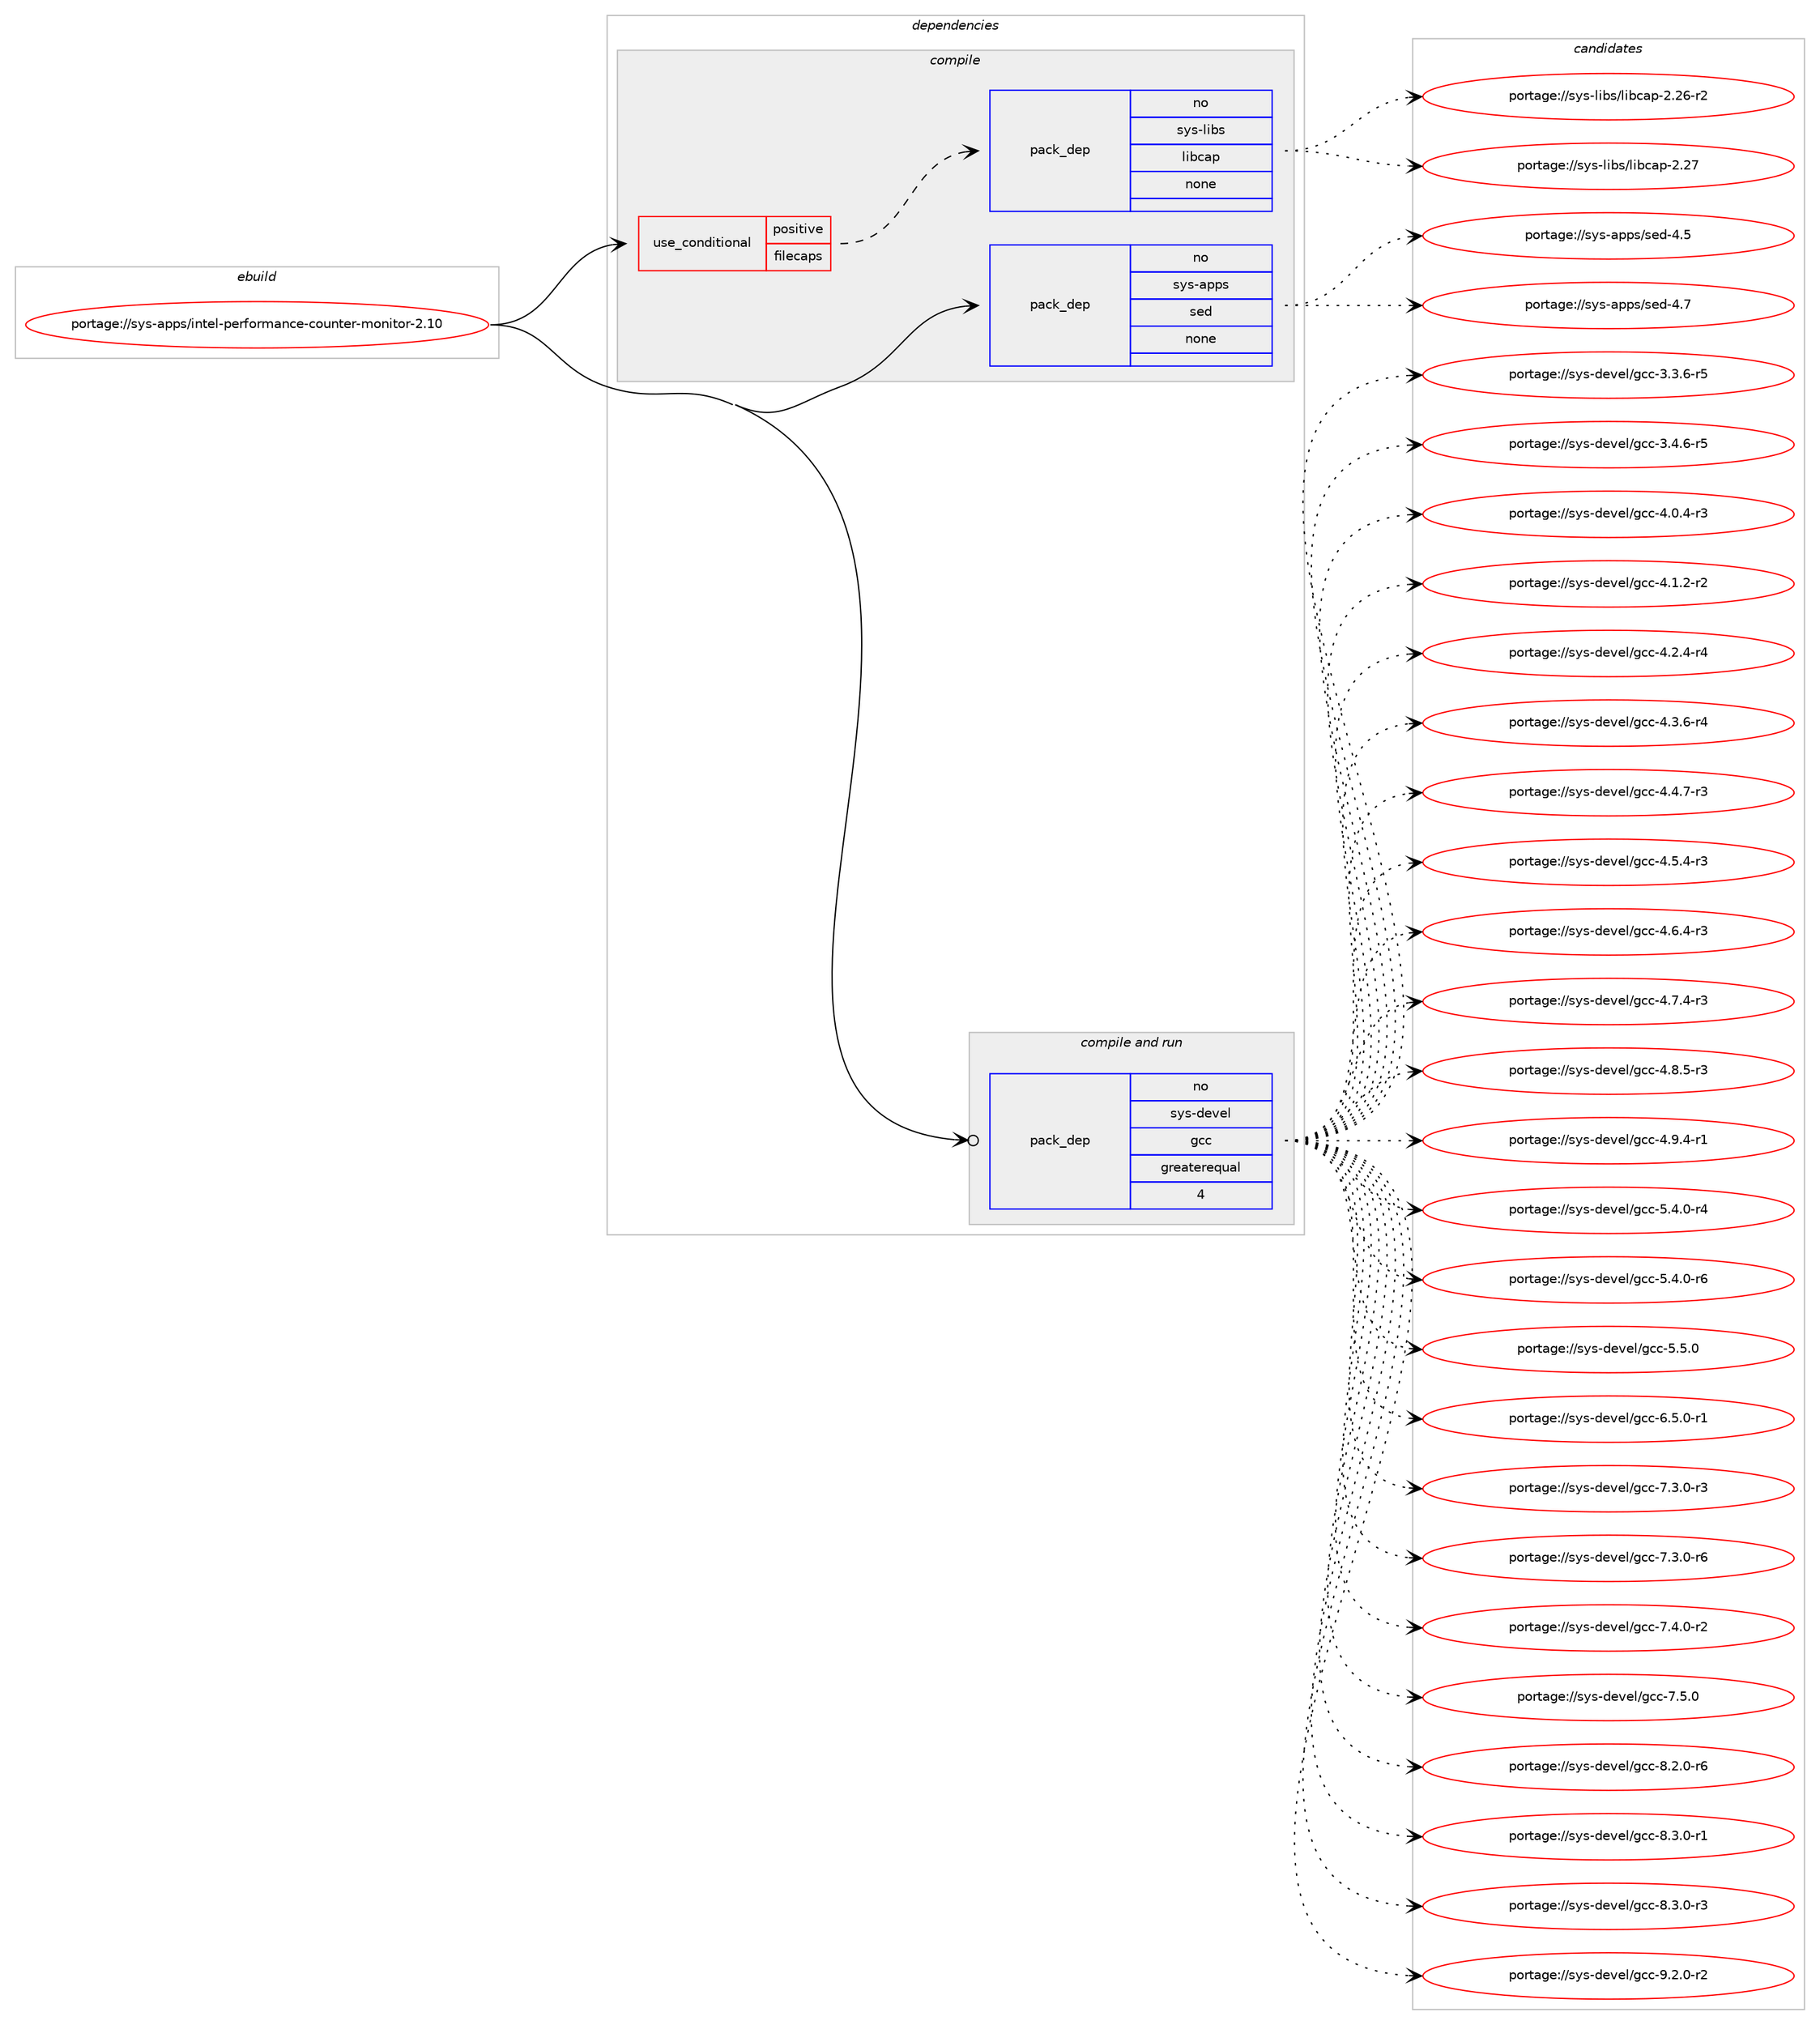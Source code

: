 digraph prolog {

# *************
# Graph options
# *************

newrank=true;
concentrate=true;
compound=true;
graph [rankdir=LR,fontname=Helvetica,fontsize=10,ranksep=1.5];#, ranksep=2.5, nodesep=0.2];
edge  [arrowhead=vee];
node  [fontname=Helvetica,fontsize=10];

# **********
# The ebuild
# **********

subgraph cluster_leftcol {
color=gray;
rank=same;
label=<<i>ebuild</i>>;
id [label="portage://sys-apps/intel-performance-counter-monitor-2.10", color=red, width=4, href="../sys-apps/intel-performance-counter-monitor-2.10.svg"];
}

# ****************
# The dependencies
# ****************

subgraph cluster_midcol {
color=gray;
label=<<i>dependencies</i>>;
subgraph cluster_compile {
fillcolor="#eeeeee";
style=filled;
label=<<i>compile</i>>;
subgraph cond99334 {
dependency408597 [label=<<TABLE BORDER="0" CELLBORDER="1" CELLSPACING="0" CELLPADDING="4"><TR><TD ROWSPAN="3" CELLPADDING="10">use_conditional</TD></TR><TR><TD>positive</TD></TR><TR><TD>filecaps</TD></TR></TABLE>>, shape=none, color=red];
subgraph pack302434 {
dependency408598 [label=<<TABLE BORDER="0" CELLBORDER="1" CELLSPACING="0" CELLPADDING="4" WIDTH="220"><TR><TD ROWSPAN="6" CELLPADDING="30">pack_dep</TD></TR><TR><TD WIDTH="110">no</TD></TR><TR><TD>sys-libs</TD></TR><TR><TD>libcap</TD></TR><TR><TD>none</TD></TR><TR><TD></TD></TR></TABLE>>, shape=none, color=blue];
}
dependency408597:e -> dependency408598:w [weight=20,style="dashed",arrowhead="vee"];
}
id:e -> dependency408597:w [weight=20,style="solid",arrowhead="vee"];
subgraph pack302435 {
dependency408599 [label=<<TABLE BORDER="0" CELLBORDER="1" CELLSPACING="0" CELLPADDING="4" WIDTH="220"><TR><TD ROWSPAN="6" CELLPADDING="30">pack_dep</TD></TR><TR><TD WIDTH="110">no</TD></TR><TR><TD>sys-apps</TD></TR><TR><TD>sed</TD></TR><TR><TD>none</TD></TR><TR><TD></TD></TR></TABLE>>, shape=none, color=blue];
}
id:e -> dependency408599:w [weight=20,style="solid",arrowhead="vee"];
}
subgraph cluster_compileandrun {
fillcolor="#eeeeee";
style=filled;
label=<<i>compile and run</i>>;
subgraph pack302436 {
dependency408600 [label=<<TABLE BORDER="0" CELLBORDER="1" CELLSPACING="0" CELLPADDING="4" WIDTH="220"><TR><TD ROWSPAN="6" CELLPADDING="30">pack_dep</TD></TR><TR><TD WIDTH="110">no</TD></TR><TR><TD>sys-devel</TD></TR><TR><TD>gcc</TD></TR><TR><TD>greaterequal</TD></TR><TR><TD>4</TD></TR></TABLE>>, shape=none, color=blue];
}
id:e -> dependency408600:w [weight=20,style="solid",arrowhead="odotvee"];
}
subgraph cluster_run {
fillcolor="#eeeeee";
style=filled;
label=<<i>run</i>>;
}
}

# **************
# The candidates
# **************

subgraph cluster_choices {
rank=same;
color=gray;
label=<<i>candidates</i>>;

subgraph choice302434 {
color=black;
nodesep=1;
choiceportage11512111545108105981154710810598999711245504650544511450 [label="portage://sys-libs/libcap-2.26-r2", color=red, width=4,href="../sys-libs/libcap-2.26-r2.svg"];
choiceportage1151211154510810598115471081059899971124550465055 [label="portage://sys-libs/libcap-2.27", color=red, width=4,href="../sys-libs/libcap-2.27.svg"];
dependency408598:e -> choiceportage11512111545108105981154710810598999711245504650544511450:w [style=dotted,weight="100"];
dependency408598:e -> choiceportage1151211154510810598115471081059899971124550465055:w [style=dotted,weight="100"];
}
subgraph choice302435 {
color=black;
nodesep=1;
choiceportage11512111545971121121154711510110045524653 [label="portage://sys-apps/sed-4.5", color=red, width=4,href="../sys-apps/sed-4.5.svg"];
choiceportage11512111545971121121154711510110045524655 [label="portage://sys-apps/sed-4.7", color=red, width=4,href="../sys-apps/sed-4.7.svg"];
dependency408599:e -> choiceportage11512111545971121121154711510110045524653:w [style=dotted,weight="100"];
dependency408599:e -> choiceportage11512111545971121121154711510110045524655:w [style=dotted,weight="100"];
}
subgraph choice302436 {
color=black;
nodesep=1;
choiceportage115121115451001011181011084710399994551465146544511453 [label="portage://sys-devel/gcc-3.3.6-r5", color=red, width=4,href="../sys-devel/gcc-3.3.6-r5.svg"];
choiceportage115121115451001011181011084710399994551465246544511453 [label="portage://sys-devel/gcc-3.4.6-r5", color=red, width=4,href="../sys-devel/gcc-3.4.6-r5.svg"];
choiceportage115121115451001011181011084710399994552464846524511451 [label="portage://sys-devel/gcc-4.0.4-r3", color=red, width=4,href="../sys-devel/gcc-4.0.4-r3.svg"];
choiceportage115121115451001011181011084710399994552464946504511450 [label="portage://sys-devel/gcc-4.1.2-r2", color=red, width=4,href="../sys-devel/gcc-4.1.2-r2.svg"];
choiceportage115121115451001011181011084710399994552465046524511452 [label="portage://sys-devel/gcc-4.2.4-r4", color=red, width=4,href="../sys-devel/gcc-4.2.4-r4.svg"];
choiceportage115121115451001011181011084710399994552465146544511452 [label="portage://sys-devel/gcc-4.3.6-r4", color=red, width=4,href="../sys-devel/gcc-4.3.6-r4.svg"];
choiceportage115121115451001011181011084710399994552465246554511451 [label="portage://sys-devel/gcc-4.4.7-r3", color=red, width=4,href="../sys-devel/gcc-4.4.7-r3.svg"];
choiceportage115121115451001011181011084710399994552465346524511451 [label="portage://sys-devel/gcc-4.5.4-r3", color=red, width=4,href="../sys-devel/gcc-4.5.4-r3.svg"];
choiceportage115121115451001011181011084710399994552465446524511451 [label="portage://sys-devel/gcc-4.6.4-r3", color=red, width=4,href="../sys-devel/gcc-4.6.4-r3.svg"];
choiceportage115121115451001011181011084710399994552465546524511451 [label="portage://sys-devel/gcc-4.7.4-r3", color=red, width=4,href="../sys-devel/gcc-4.7.4-r3.svg"];
choiceportage115121115451001011181011084710399994552465646534511451 [label="portage://sys-devel/gcc-4.8.5-r3", color=red, width=4,href="../sys-devel/gcc-4.8.5-r3.svg"];
choiceportage115121115451001011181011084710399994552465746524511449 [label="portage://sys-devel/gcc-4.9.4-r1", color=red, width=4,href="../sys-devel/gcc-4.9.4-r1.svg"];
choiceportage115121115451001011181011084710399994553465246484511452 [label="portage://sys-devel/gcc-5.4.0-r4", color=red, width=4,href="../sys-devel/gcc-5.4.0-r4.svg"];
choiceportage115121115451001011181011084710399994553465246484511454 [label="portage://sys-devel/gcc-5.4.0-r6", color=red, width=4,href="../sys-devel/gcc-5.4.0-r6.svg"];
choiceportage11512111545100101118101108471039999455346534648 [label="portage://sys-devel/gcc-5.5.0", color=red, width=4,href="../sys-devel/gcc-5.5.0.svg"];
choiceportage115121115451001011181011084710399994554465346484511449 [label="portage://sys-devel/gcc-6.5.0-r1", color=red, width=4,href="../sys-devel/gcc-6.5.0-r1.svg"];
choiceportage115121115451001011181011084710399994555465146484511451 [label="portage://sys-devel/gcc-7.3.0-r3", color=red, width=4,href="../sys-devel/gcc-7.3.0-r3.svg"];
choiceportage115121115451001011181011084710399994555465146484511454 [label="portage://sys-devel/gcc-7.3.0-r6", color=red, width=4,href="../sys-devel/gcc-7.3.0-r6.svg"];
choiceportage115121115451001011181011084710399994555465246484511450 [label="portage://sys-devel/gcc-7.4.0-r2", color=red, width=4,href="../sys-devel/gcc-7.4.0-r2.svg"];
choiceportage11512111545100101118101108471039999455546534648 [label="portage://sys-devel/gcc-7.5.0", color=red, width=4,href="../sys-devel/gcc-7.5.0.svg"];
choiceportage115121115451001011181011084710399994556465046484511454 [label="portage://sys-devel/gcc-8.2.0-r6", color=red, width=4,href="../sys-devel/gcc-8.2.0-r6.svg"];
choiceportage115121115451001011181011084710399994556465146484511449 [label="portage://sys-devel/gcc-8.3.0-r1", color=red, width=4,href="../sys-devel/gcc-8.3.0-r1.svg"];
choiceportage115121115451001011181011084710399994556465146484511451 [label="portage://sys-devel/gcc-8.3.0-r3", color=red, width=4,href="../sys-devel/gcc-8.3.0-r3.svg"];
choiceportage115121115451001011181011084710399994557465046484511450 [label="portage://sys-devel/gcc-9.2.0-r2", color=red, width=4,href="../sys-devel/gcc-9.2.0-r2.svg"];
dependency408600:e -> choiceportage115121115451001011181011084710399994551465146544511453:w [style=dotted,weight="100"];
dependency408600:e -> choiceportage115121115451001011181011084710399994551465246544511453:w [style=dotted,weight="100"];
dependency408600:e -> choiceportage115121115451001011181011084710399994552464846524511451:w [style=dotted,weight="100"];
dependency408600:e -> choiceportage115121115451001011181011084710399994552464946504511450:w [style=dotted,weight="100"];
dependency408600:e -> choiceportage115121115451001011181011084710399994552465046524511452:w [style=dotted,weight="100"];
dependency408600:e -> choiceportage115121115451001011181011084710399994552465146544511452:w [style=dotted,weight="100"];
dependency408600:e -> choiceportage115121115451001011181011084710399994552465246554511451:w [style=dotted,weight="100"];
dependency408600:e -> choiceportage115121115451001011181011084710399994552465346524511451:w [style=dotted,weight="100"];
dependency408600:e -> choiceportage115121115451001011181011084710399994552465446524511451:w [style=dotted,weight="100"];
dependency408600:e -> choiceportage115121115451001011181011084710399994552465546524511451:w [style=dotted,weight="100"];
dependency408600:e -> choiceportage115121115451001011181011084710399994552465646534511451:w [style=dotted,weight="100"];
dependency408600:e -> choiceportage115121115451001011181011084710399994552465746524511449:w [style=dotted,weight="100"];
dependency408600:e -> choiceportage115121115451001011181011084710399994553465246484511452:w [style=dotted,weight="100"];
dependency408600:e -> choiceportage115121115451001011181011084710399994553465246484511454:w [style=dotted,weight="100"];
dependency408600:e -> choiceportage11512111545100101118101108471039999455346534648:w [style=dotted,weight="100"];
dependency408600:e -> choiceportage115121115451001011181011084710399994554465346484511449:w [style=dotted,weight="100"];
dependency408600:e -> choiceportage115121115451001011181011084710399994555465146484511451:w [style=dotted,weight="100"];
dependency408600:e -> choiceportage115121115451001011181011084710399994555465146484511454:w [style=dotted,weight="100"];
dependency408600:e -> choiceportage115121115451001011181011084710399994555465246484511450:w [style=dotted,weight="100"];
dependency408600:e -> choiceportage11512111545100101118101108471039999455546534648:w [style=dotted,weight="100"];
dependency408600:e -> choiceportage115121115451001011181011084710399994556465046484511454:w [style=dotted,weight="100"];
dependency408600:e -> choiceportage115121115451001011181011084710399994556465146484511449:w [style=dotted,weight="100"];
dependency408600:e -> choiceportage115121115451001011181011084710399994556465146484511451:w [style=dotted,weight="100"];
dependency408600:e -> choiceportage115121115451001011181011084710399994557465046484511450:w [style=dotted,weight="100"];
}
}

}
